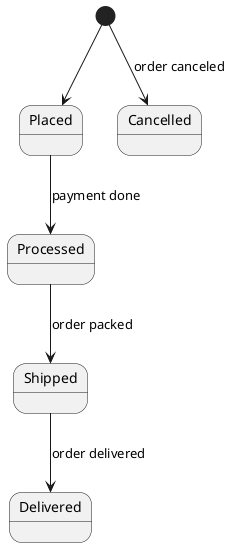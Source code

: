 @startuml
[*] --> Placed
Placed --> Processed : payment done
Processed --> Shipped : order packed
Shipped --> Delivered : order delivered
[*] --> Cancelled : order canceled
@enduml